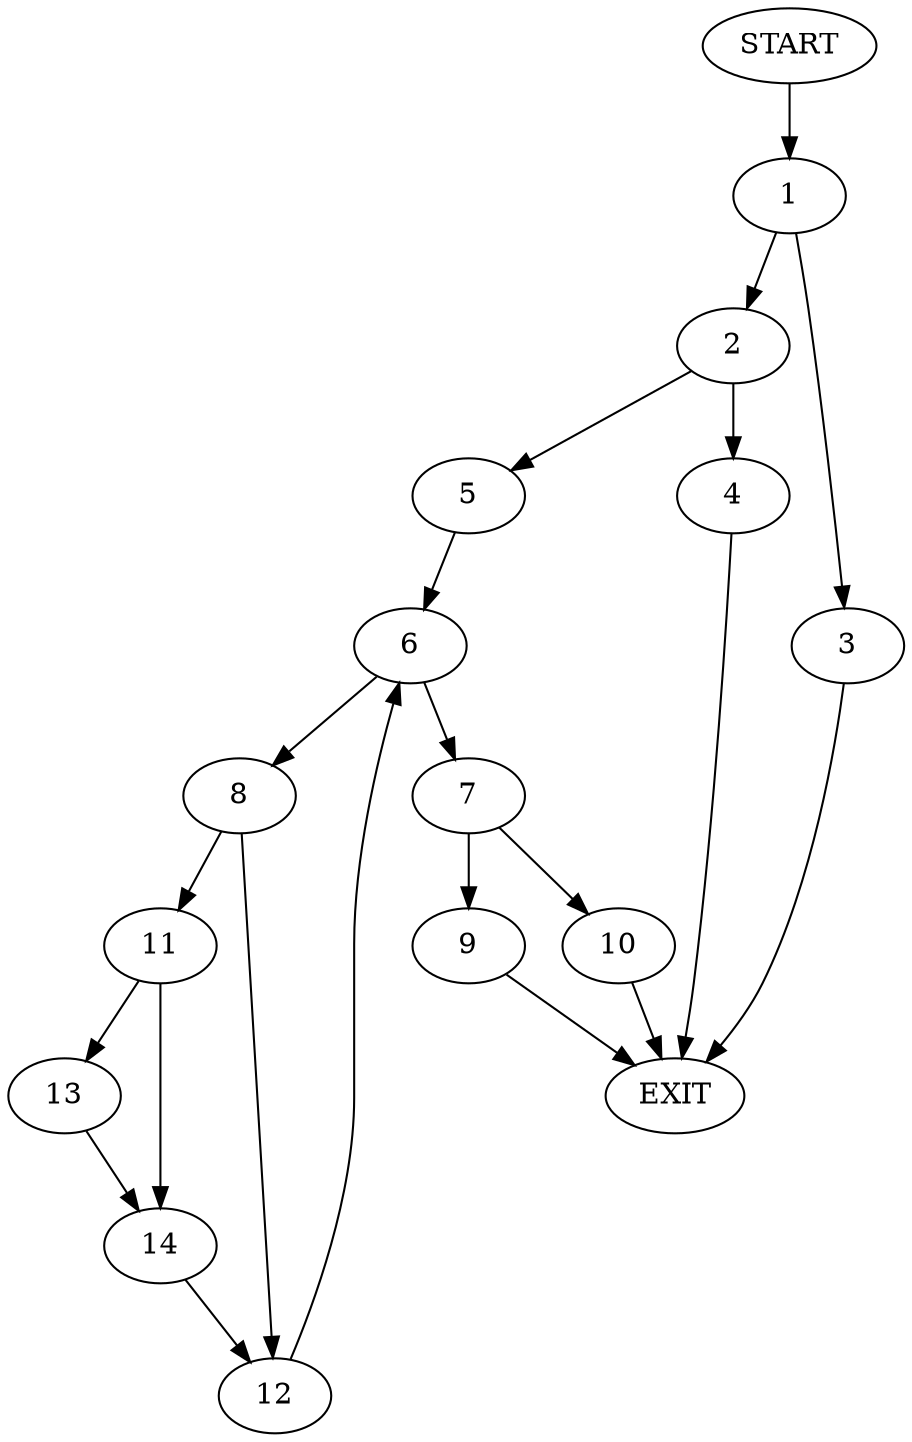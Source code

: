 digraph {
0 [label="START"]
15 [label="EXIT"]
0 -> 1
1 -> 2
1 -> 3
2 -> 4
2 -> 5
3 -> 15
4 -> 15
5 -> 6
6 -> 7
6 -> 8
7 -> 9
7 -> 10
8 -> 11
8 -> 12
12 -> 6
11 -> 13
11 -> 14
13 -> 14
14 -> 12
9 -> 15
10 -> 15
}
